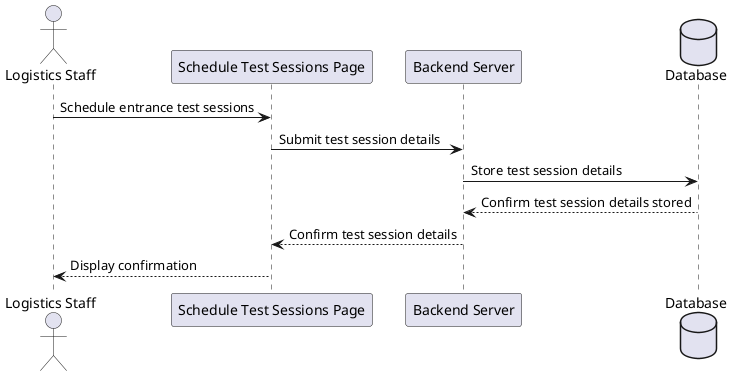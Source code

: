 ; filepath: /home/slightlywind/Repositories/Legacy/SWD392/sequence_diagrams/schedule_entrance_test_sessions.puml
@startuml
actor "Logistics Staff" as Staff
participant "Schedule Test Sessions Page" as ScheduleTestSessionsPage
participant "Backend Server" as BackendServer
database Database

Staff -> ScheduleTestSessionsPage: Schedule entrance test sessions
ScheduleTestSessionsPage -> BackendServer: Submit test session details
BackendServer -> Database: Store test session details
Database --> BackendServer: Confirm test session details stored
BackendServer --> ScheduleTestSessionsPage: Confirm test session details
ScheduleTestSessionsPage --> Staff: Display confirmation
@enduml